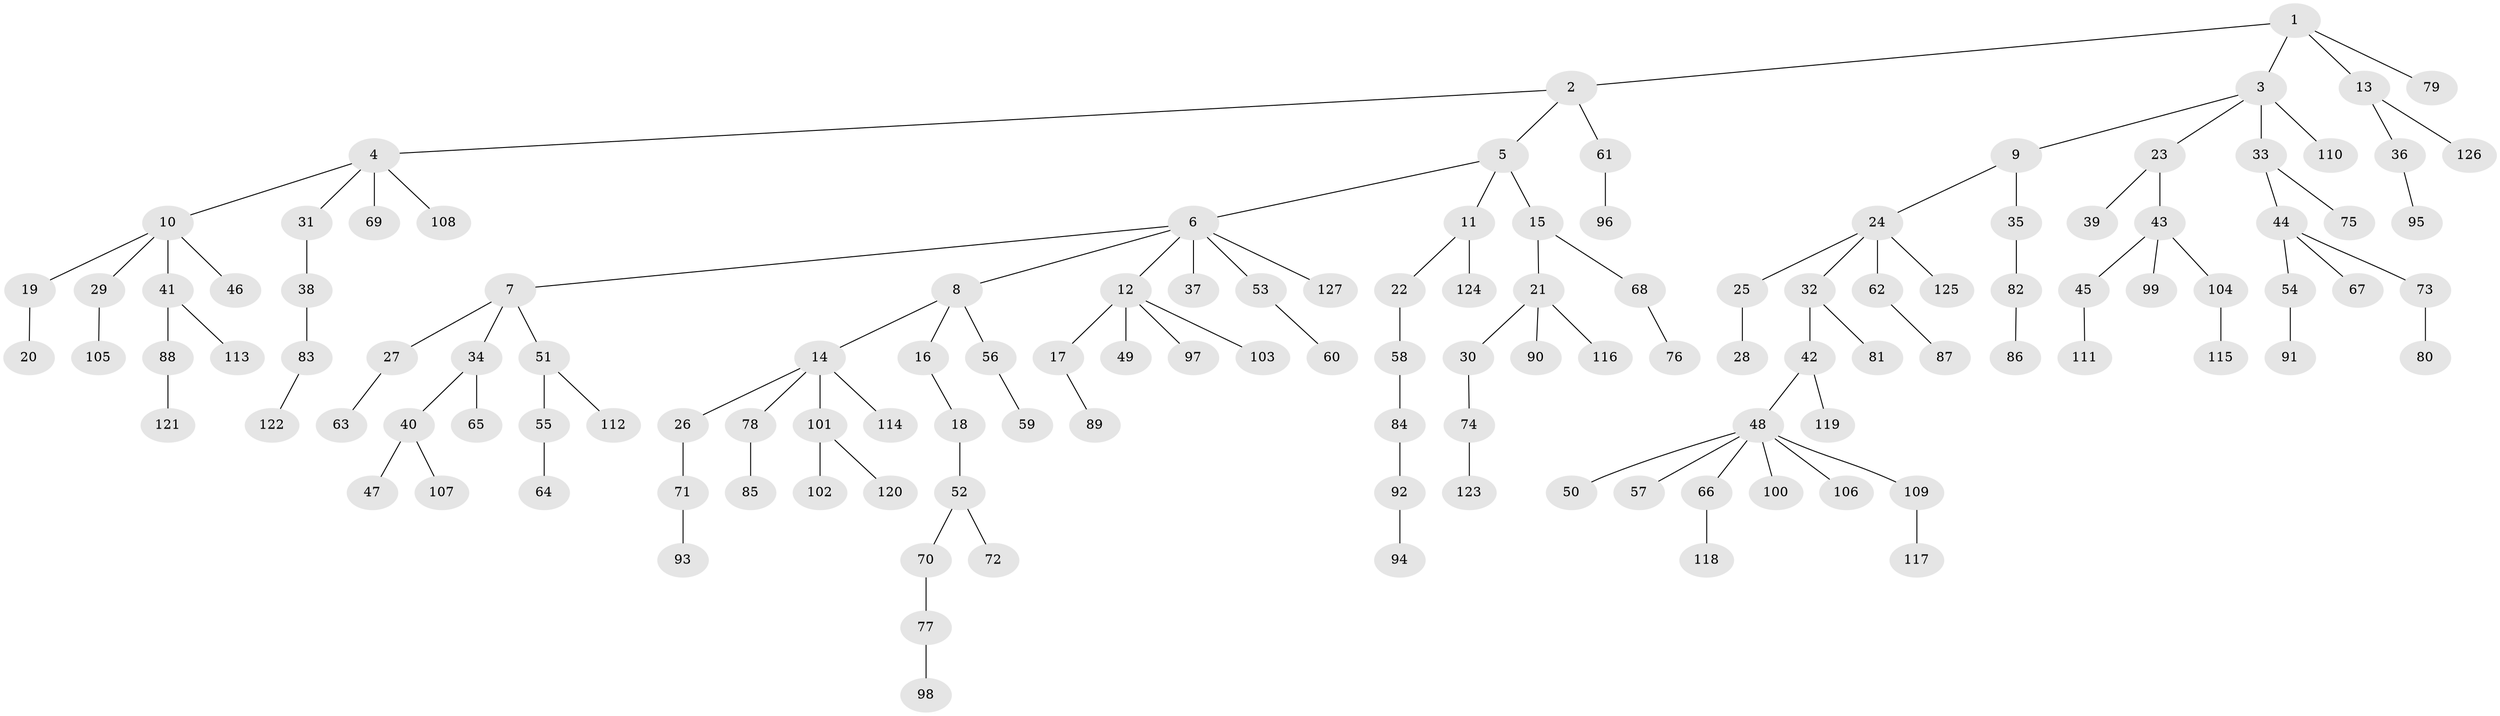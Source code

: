 // Generated by graph-tools (version 1.1) at 2025/36/03/09/25 02:36:58]
// undirected, 127 vertices, 126 edges
graph export_dot {
graph [start="1"]
  node [color=gray90,style=filled];
  1;
  2;
  3;
  4;
  5;
  6;
  7;
  8;
  9;
  10;
  11;
  12;
  13;
  14;
  15;
  16;
  17;
  18;
  19;
  20;
  21;
  22;
  23;
  24;
  25;
  26;
  27;
  28;
  29;
  30;
  31;
  32;
  33;
  34;
  35;
  36;
  37;
  38;
  39;
  40;
  41;
  42;
  43;
  44;
  45;
  46;
  47;
  48;
  49;
  50;
  51;
  52;
  53;
  54;
  55;
  56;
  57;
  58;
  59;
  60;
  61;
  62;
  63;
  64;
  65;
  66;
  67;
  68;
  69;
  70;
  71;
  72;
  73;
  74;
  75;
  76;
  77;
  78;
  79;
  80;
  81;
  82;
  83;
  84;
  85;
  86;
  87;
  88;
  89;
  90;
  91;
  92;
  93;
  94;
  95;
  96;
  97;
  98;
  99;
  100;
  101;
  102;
  103;
  104;
  105;
  106;
  107;
  108;
  109;
  110;
  111;
  112;
  113;
  114;
  115;
  116;
  117;
  118;
  119;
  120;
  121;
  122;
  123;
  124;
  125;
  126;
  127;
  1 -- 2;
  1 -- 3;
  1 -- 13;
  1 -- 79;
  2 -- 4;
  2 -- 5;
  2 -- 61;
  3 -- 9;
  3 -- 23;
  3 -- 33;
  3 -- 110;
  4 -- 10;
  4 -- 31;
  4 -- 69;
  4 -- 108;
  5 -- 6;
  5 -- 11;
  5 -- 15;
  6 -- 7;
  6 -- 8;
  6 -- 12;
  6 -- 37;
  6 -- 53;
  6 -- 127;
  7 -- 27;
  7 -- 34;
  7 -- 51;
  8 -- 14;
  8 -- 16;
  8 -- 56;
  9 -- 24;
  9 -- 35;
  10 -- 19;
  10 -- 29;
  10 -- 41;
  10 -- 46;
  11 -- 22;
  11 -- 124;
  12 -- 17;
  12 -- 49;
  12 -- 97;
  12 -- 103;
  13 -- 36;
  13 -- 126;
  14 -- 26;
  14 -- 78;
  14 -- 101;
  14 -- 114;
  15 -- 21;
  15 -- 68;
  16 -- 18;
  17 -- 89;
  18 -- 52;
  19 -- 20;
  21 -- 30;
  21 -- 90;
  21 -- 116;
  22 -- 58;
  23 -- 39;
  23 -- 43;
  24 -- 25;
  24 -- 32;
  24 -- 62;
  24 -- 125;
  25 -- 28;
  26 -- 71;
  27 -- 63;
  29 -- 105;
  30 -- 74;
  31 -- 38;
  32 -- 42;
  32 -- 81;
  33 -- 44;
  33 -- 75;
  34 -- 40;
  34 -- 65;
  35 -- 82;
  36 -- 95;
  38 -- 83;
  40 -- 47;
  40 -- 107;
  41 -- 88;
  41 -- 113;
  42 -- 48;
  42 -- 119;
  43 -- 45;
  43 -- 99;
  43 -- 104;
  44 -- 54;
  44 -- 67;
  44 -- 73;
  45 -- 111;
  48 -- 50;
  48 -- 57;
  48 -- 66;
  48 -- 100;
  48 -- 106;
  48 -- 109;
  51 -- 55;
  51 -- 112;
  52 -- 70;
  52 -- 72;
  53 -- 60;
  54 -- 91;
  55 -- 64;
  56 -- 59;
  58 -- 84;
  61 -- 96;
  62 -- 87;
  66 -- 118;
  68 -- 76;
  70 -- 77;
  71 -- 93;
  73 -- 80;
  74 -- 123;
  77 -- 98;
  78 -- 85;
  82 -- 86;
  83 -- 122;
  84 -- 92;
  88 -- 121;
  92 -- 94;
  101 -- 102;
  101 -- 120;
  104 -- 115;
  109 -- 117;
}
